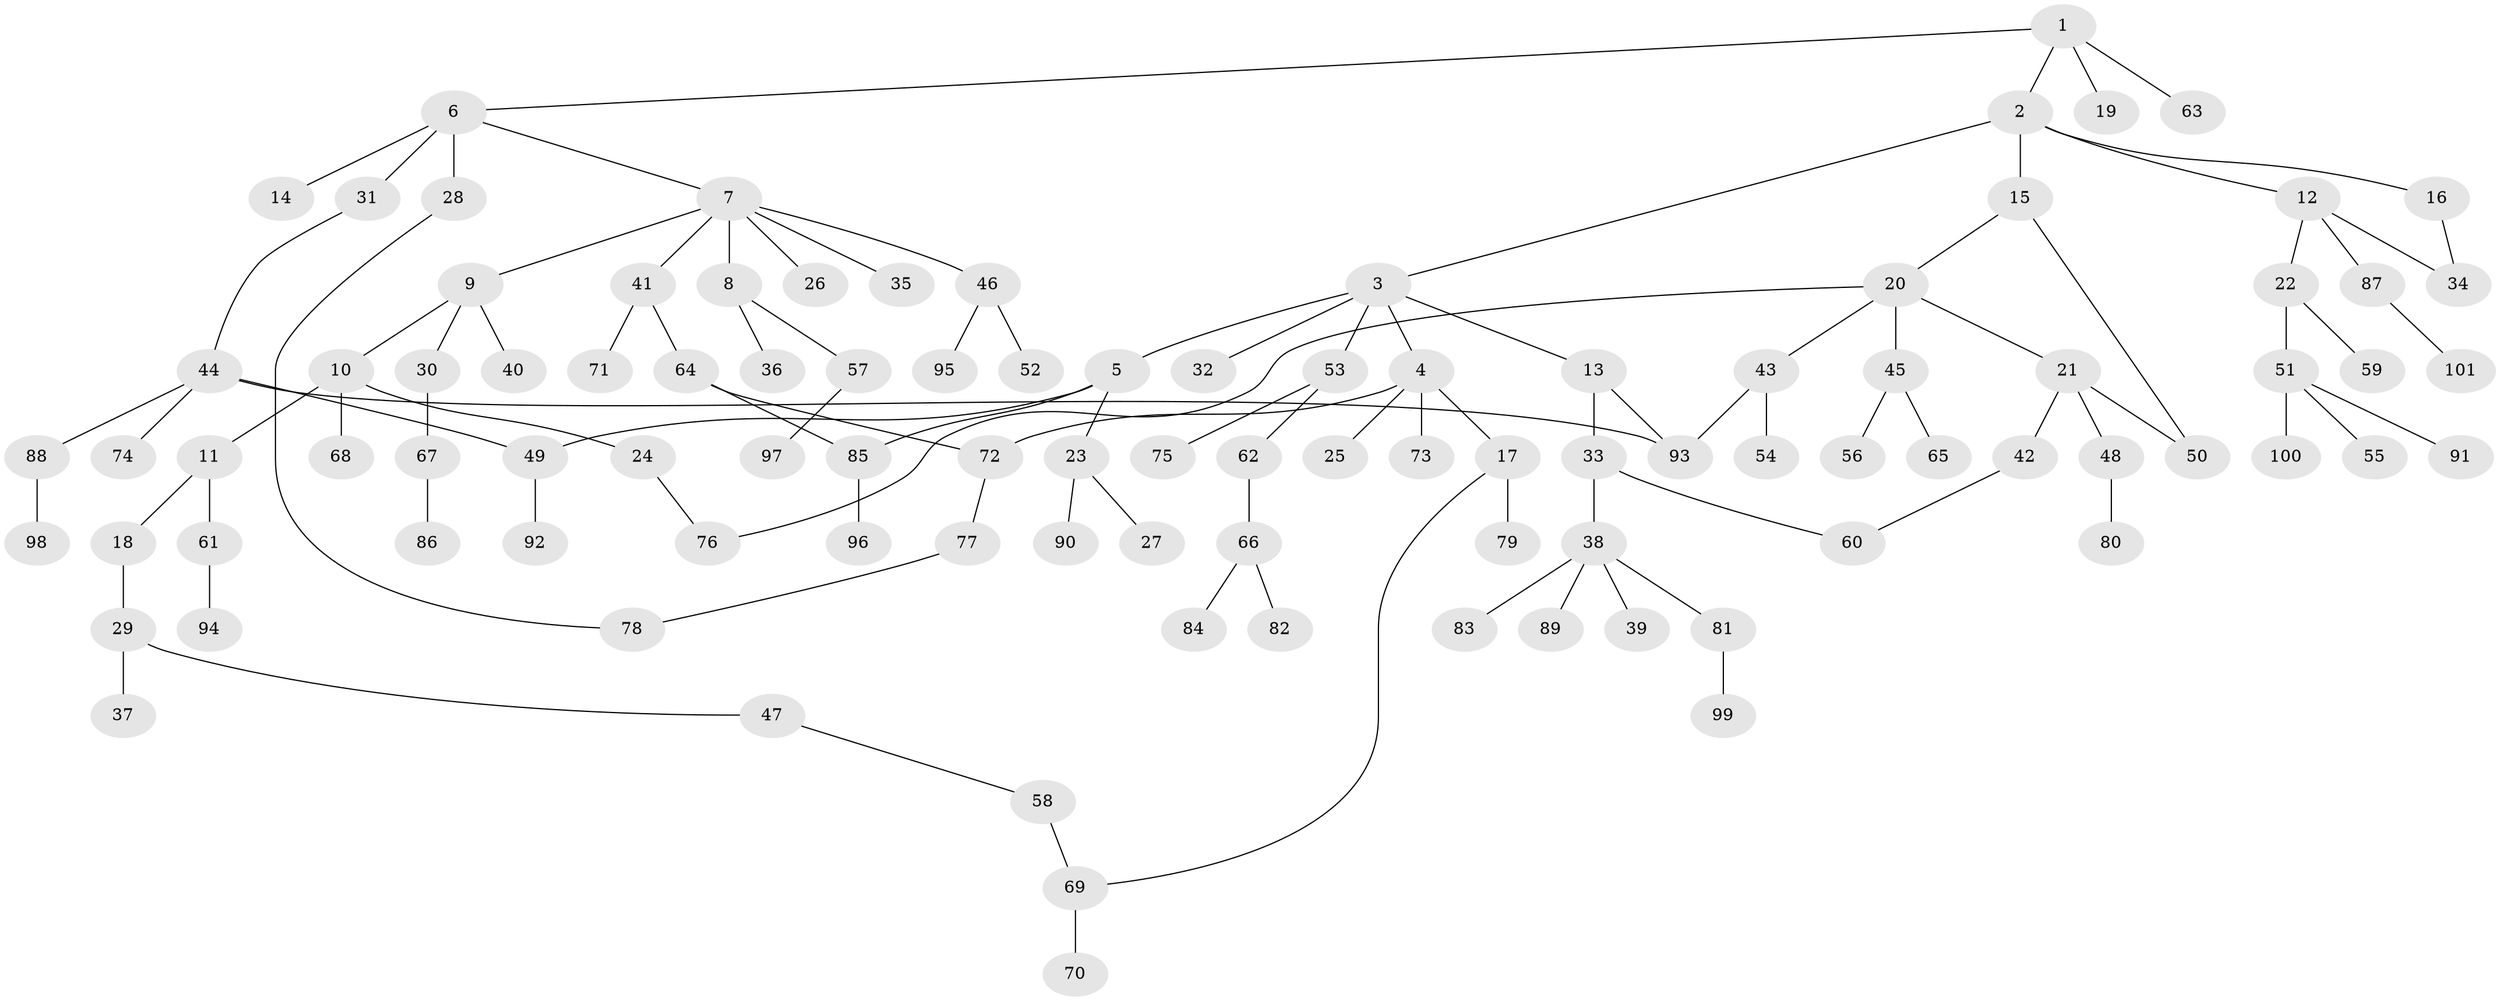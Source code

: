 // Generated by graph-tools (version 1.1) at 2025/10/02/27/25 16:10:55]
// undirected, 101 vertices, 111 edges
graph export_dot {
graph [start="1"]
  node [color=gray90,style=filled];
  1;
  2;
  3;
  4;
  5;
  6;
  7;
  8;
  9;
  10;
  11;
  12;
  13;
  14;
  15;
  16;
  17;
  18;
  19;
  20;
  21;
  22;
  23;
  24;
  25;
  26;
  27;
  28;
  29;
  30;
  31;
  32;
  33;
  34;
  35;
  36;
  37;
  38;
  39;
  40;
  41;
  42;
  43;
  44;
  45;
  46;
  47;
  48;
  49;
  50;
  51;
  52;
  53;
  54;
  55;
  56;
  57;
  58;
  59;
  60;
  61;
  62;
  63;
  64;
  65;
  66;
  67;
  68;
  69;
  70;
  71;
  72;
  73;
  74;
  75;
  76;
  77;
  78;
  79;
  80;
  81;
  82;
  83;
  84;
  85;
  86;
  87;
  88;
  89;
  90;
  91;
  92;
  93;
  94;
  95;
  96;
  97;
  98;
  99;
  100;
  101;
  1 -- 2;
  1 -- 6;
  1 -- 19;
  1 -- 63;
  2 -- 3;
  2 -- 12;
  2 -- 15;
  2 -- 16;
  3 -- 4;
  3 -- 5;
  3 -- 13;
  3 -- 32;
  3 -- 53;
  4 -- 17;
  4 -- 25;
  4 -- 73;
  4 -- 72;
  5 -- 23;
  5 -- 85;
  5 -- 49;
  6 -- 7;
  6 -- 14;
  6 -- 28;
  6 -- 31;
  7 -- 8;
  7 -- 9;
  7 -- 26;
  7 -- 35;
  7 -- 41;
  7 -- 46;
  8 -- 36;
  8 -- 57;
  9 -- 10;
  9 -- 30;
  9 -- 40;
  10 -- 11;
  10 -- 24;
  10 -- 68;
  11 -- 18;
  11 -- 61;
  12 -- 22;
  12 -- 34;
  12 -- 87;
  13 -- 33;
  13 -- 93;
  15 -- 20;
  15 -- 50;
  16 -- 34;
  17 -- 69;
  17 -- 79;
  18 -- 29;
  20 -- 21;
  20 -- 43;
  20 -- 45;
  20 -- 76;
  21 -- 42;
  21 -- 48;
  21 -- 50;
  22 -- 51;
  22 -- 59;
  23 -- 27;
  23 -- 90;
  24 -- 76;
  28 -- 78;
  29 -- 37;
  29 -- 47;
  30 -- 67;
  31 -- 44;
  33 -- 38;
  33 -- 60;
  38 -- 39;
  38 -- 81;
  38 -- 83;
  38 -- 89;
  41 -- 64;
  41 -- 71;
  42 -- 60;
  43 -- 54;
  43 -- 93;
  44 -- 49;
  44 -- 74;
  44 -- 88;
  44 -- 93;
  45 -- 56;
  45 -- 65;
  46 -- 52;
  46 -- 95;
  47 -- 58;
  48 -- 80;
  49 -- 92;
  51 -- 55;
  51 -- 91;
  51 -- 100;
  53 -- 62;
  53 -- 75;
  57 -- 97;
  58 -- 69;
  61 -- 94;
  62 -- 66;
  64 -- 72;
  64 -- 85;
  66 -- 82;
  66 -- 84;
  67 -- 86;
  69 -- 70;
  72 -- 77;
  77 -- 78;
  81 -- 99;
  85 -- 96;
  87 -- 101;
  88 -- 98;
}
